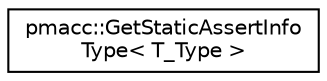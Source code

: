 digraph "Graphical Class Hierarchy"
{
 // LATEX_PDF_SIZE
  edge [fontname="Helvetica",fontsize="10",labelfontname="Helvetica",labelfontsize="10"];
  node [fontname="Helvetica",fontsize="10",shape=record];
  rankdir="LR";
  Node0 [label="pmacc::GetStaticAssertInfo\lType\< T_Type \>",height=0.2,width=0.4,color="black", fillcolor="white", style="filled",URL="$structpmacc_1_1_get_static_assert_info_type.html",tooltip=" "];
}
